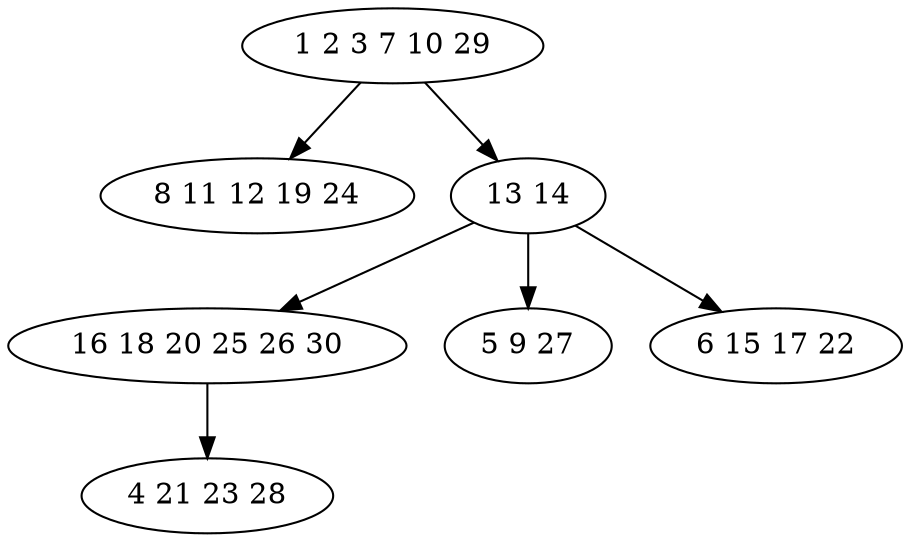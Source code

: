 digraph true_tree {
	"0" -> "1"
	"0" -> "2"
	"2" -> "3"
	"2" -> "4"
	"3" -> "5"
	"2" -> "6"
	"0" [label="1 2 3 7 10 29"];
	"1" [label="8 11 12 19 24"];
	"2" [label="13 14"];
	"3" [label="16 18 20 25 26 30"];
	"4" [label="5 9 27"];
	"5" [label="4 21 23 28"];
	"6" [label="6 15 17 22"];
}
